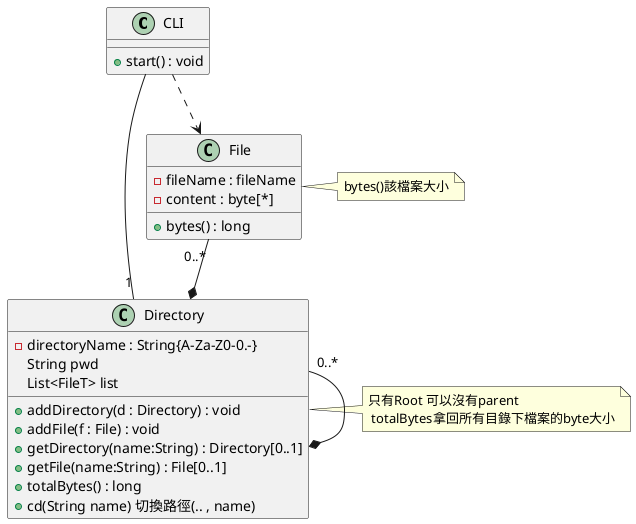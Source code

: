 @startuml
'https://plantuml.com/class-diagram


CLI --"1" Directory

CLI ..> File

Directory "0..*" --* " " Directory

File "0..*" --* " " Directory


'class Cli {
'Directory
'cd(String name) 切換路徑(.. , name)
'size() 當前目錄下的所有檔案記憶體大小
'}

class CLI {
+ start() : void
}

class Directory {
- directoryName : String{A-Za-Z0-0.-}
String pwd
List<FileT> list
+ addDirectory(d : Directory) : void
+ addFile(f : File) : void
+ getDirectory(name:String) : Directory[0..1]
+ getFile(name:String) : File[0..1]
+ totalBytes() : long
+ cd(String name) 切換路徑(.. , name)
}
note right: 只有Root 可以沒有parent \n totalBytes拿回所有目錄下檔案的byte大小


class File{
- fileName : fileName
- content : byte[*]
+ bytes() : long
}
note right: bytes()該檔案大小


@enduml